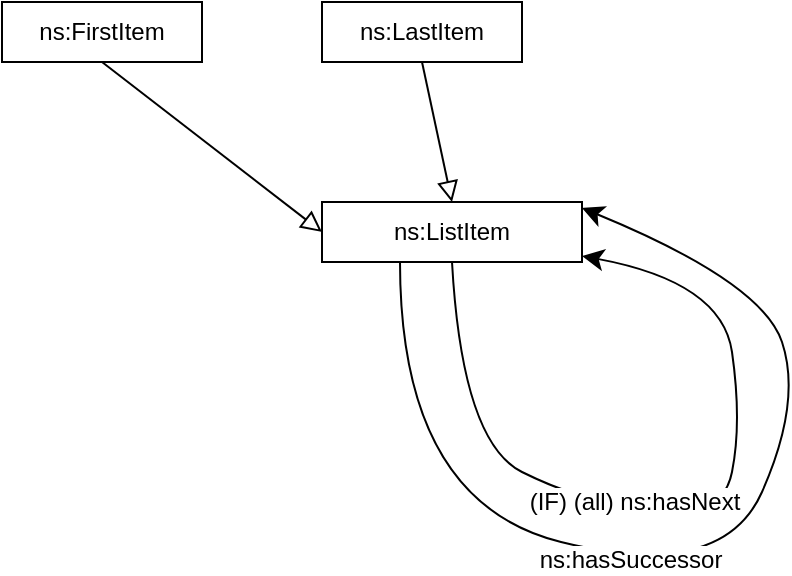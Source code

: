 <mxfile>
    <diagram id="1yoJm2SBrzNO9lYgi18e" name="Page-1">
        <mxGraphModel dx="503" dy="789" grid="1" gridSize="10" guides="1" tooltips="1" connect="1" arrows="1" fold="1" page="1" pageScale="1" pageWidth="850" pageHeight="1100" math="0" shadow="0">
            <root>
                <mxCell id="0"/>
                <mxCell id="1" parent="0"/>
                <mxCell id="2" value="" style="endArrow=block;html=1;fontColor=#000099;exitX=0.5;exitY=1;exitDx=0;exitDy=0;endFill=0;endSize=8;arcSize=0;entryX=0.5;entryY=0;entryDx=0;entryDy=0;" edge="1" source="3" target="4" parent="1">
                    <mxGeometry width="50" height="50" relative="1" as="geometry">
                        <mxPoint x="45" y="330" as="sourcePoint"/>
                        <mxPoint x="270" y="350" as="targetPoint"/>
                    </mxGeometry>
                </mxCell>
                <mxCell id="3" value="ns:LastItem" style="rounded=0;whiteSpace=wrap;html=1;snapToPoint=1;points=[[0.1,0],[0.2,0],[0.3,0],[0.4,0],[0.5,0],[0.6,0],[0.7,0],[0.8,0],[0.9,0],[0,0.1],[0,0.3],[0,0.5],[0,0.7],[0,0.9],[0.1,1],[0.2,1],[0.3,1],[0.4,1],[0.5,1],[0.6,1],[0.7,1],[0.8,1],[0.9,1],[1,0.1],[1,0.3],[1,0.5],[1,0.7],[1,0.9]];" vertex="1" parent="1">
                    <mxGeometry x="430" y="290" width="100" height="30" as="geometry"/>
                </mxCell>
                <mxCell id="4" value="ns:ListItem" style="rounded=0;whiteSpace=wrap;html=1;snapToPoint=1;points=[[0.1,0],[0.2,0],[0.3,0],[0.4,0],[0.5,0],[0.6,0],[0.7,0],[0.8,0],[0.9,0],[0,0.1],[0,0.3],[0,0.5],[0,0.7],[0,0.9],[0.1,1],[0.2,1],[0.3,1],[0.4,1],[0.5,1],[0.6,1],[0.7,1],[0.8,1],[0.9,1],[1,0.1],[1,0.3],[1,0.5],[1,0.7],[1,0.9]];" vertex="1" parent="1">
                    <mxGeometry x="430" y="390" width="130" height="30" as="geometry"/>
                </mxCell>
                <mxCell id="5" value="" style="endArrow=block;html=1;fontColor=#000099;exitX=0.5;exitY=1;exitDx=0;exitDy=0;endFill=0;endSize=8;arcSize=0;entryX=0;entryY=0.5;entryDx=0;entryDy=0;" edge="1" parent="1" source="6" target="4">
                    <mxGeometry width="50" height="50" relative="1" as="geometry">
                        <mxPoint x="-115" y="330" as="sourcePoint"/>
                        <mxPoint x="320" y="390" as="targetPoint"/>
                    </mxGeometry>
                </mxCell>
                <mxCell id="6" value="ns:FirstItem" style="rounded=0;whiteSpace=wrap;html=1;snapToPoint=1;points=[[0.1,0],[0.2,0],[0.3,0],[0.4,0],[0.5,0],[0.6,0],[0.7,0],[0.8,0],[0.9,0],[0,0.1],[0,0.3],[0,0.5],[0,0.7],[0,0.9],[0.1,1],[0.2,1],[0.3,1],[0.4,1],[0.5,1],[0.6,1],[0.7,1],[0.8,1],[0.9,1],[1,0.1],[1,0.3],[1,0.5],[1,0.7],[1,0.9]];" vertex="1" parent="1">
                    <mxGeometry x="270" y="290" width="100" height="30" as="geometry"/>
                </mxCell>
                <mxCell id="10" value="" style="endArrow=classic;html=1;exitX=0.3;exitY=1;exitDx=0;exitDy=0;endSize=8;arcSize=0;curved=1;entryX=1;entryY=0.1;entryDx=0;entryDy=0;" edge="1" parent="1" source="4" target="4">
                    <mxGeometry width="50" height="50" relative="1" as="geometry">
                        <mxPoint x="440" y="540" as="sourcePoint"/>
                        <mxPoint x="630" y="380" as="targetPoint"/>
                        <Array as="points">
                            <mxPoint x="469" y="540"/>
                            <mxPoint x="630" y="580"/>
                            <mxPoint x="670" y="490"/>
                            <mxPoint x="650" y="430"/>
                        </Array>
                    </mxGeometry>
                </mxCell>
                <mxCell id="11" value="ns:hasSuccessor" style="text;html=1;align=center;verticalAlign=middle;resizable=0;points=[];labelBackgroundColor=#ffffff;" vertex="1" connectable="0" parent="10">
                    <mxGeometry x="-0.127" relative="1" as="geometry">
                        <mxPoint as="offset"/>
                    </mxGeometry>
                </mxCell>
                <mxCell id="12" value="" style="endArrow=classic;html=1;endSize=8;arcSize=0;curved=1;entryX=1;entryY=0.9;entryDx=0;entryDy=0;exitX=0.5;exitY=1;exitDx=0;exitDy=0;" edge="1" parent="1" source="4" target="4">
                    <mxGeometry width="50" height="50" relative="1" as="geometry">
                        <mxPoint x="480" y="430" as="sourcePoint"/>
                        <mxPoint x="560" y="390" as="targetPoint"/>
                        <Array as="points">
                            <mxPoint x="500" y="510"/>
                            <mxPoint x="560" y="540"/>
                            <mxPoint x="630" y="550"/>
                            <mxPoint x="640" y="500"/>
                            <mxPoint x="630" y="430"/>
                        </Array>
                    </mxGeometry>
                </mxCell>
                <mxCell id="13" value="(IF) (all) ns:hasNext" style="text;html=1;align=center;verticalAlign=middle;resizable=0;points=[];labelBackgroundColor=#ffffff;" vertex="1" connectable="0" parent="12">
                    <mxGeometry x="-0.127" relative="1" as="geometry">
                        <mxPoint y="-4" as="offset"/>
                    </mxGeometry>
                </mxCell>
            </root>
        </mxGraphModel>
    </diagram>
</mxfile>